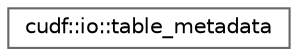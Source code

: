digraph "类继承关系图"
{
 // LATEX_PDF_SIZE
  bgcolor="transparent";
  edge [fontname=Helvetica,fontsize=10,labelfontname=Helvetica,labelfontsize=10];
  node [fontname=Helvetica,fontsize=10,shape=box,height=0.2,width=0.4];
  rankdir="LR";
  Node0 [id="Node000000",label="cudf::io::table_metadata",height=0.2,width=0.4,color="grey40", fillcolor="white", style="filled",URL="$structcudf_1_1io_1_1table__metadata.html",tooltip="Table metadata for io readers/writers (primarily column names)"];
}
